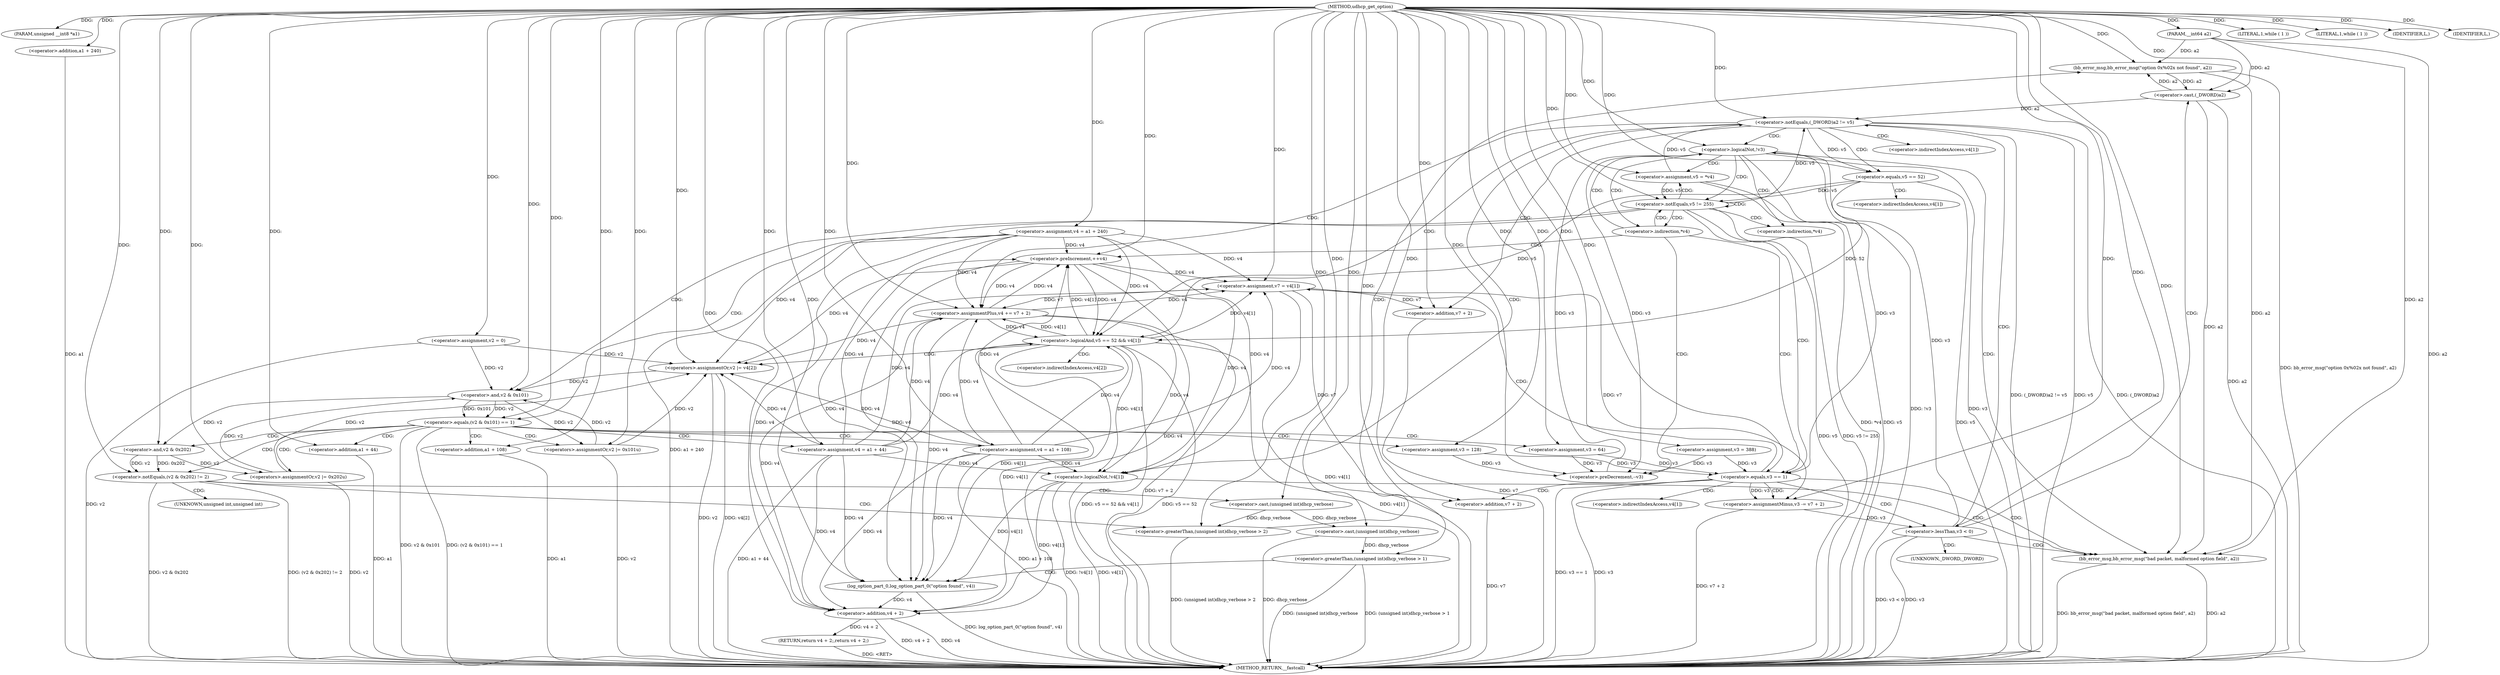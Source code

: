 digraph udhcp_get_option {  
"1000106" [label = "(METHOD,udhcp_get_option)" ]
"1000272" [label = "(METHOD_RETURN,__fastcall)" ]
"1000107" [label = "(PARAM,unsigned __int8 *a1)" ]
"1000108" [label = "(PARAM,__int64 a2)" ]
"1000115" [label = "(<operator>.assignment,v2 = 0)" ]
"1000118" [label = "(<operator>.assignment,v3 = 388)" ]
"1000121" [label = "(<operator>.assignment,v4 = a1 + 240)" ]
"1000123" [label = "(<operator>.addition,a1 + 240)" ]
"1000127" [label = "(LITERAL,1,while ( 1 ))" ]
"1000130" [label = "(LITERAL,1,while ( 1 ))" ]
"1000132" [label = "(<operator>.assignment,v5 = *v4)" ]
"1000140" [label = "(<operator>.preDecrement,--v3)" ]
"1000142" [label = "(<operator>.preIncrement,++v4)" ]
"1000146" [label = "(<operator>.logicalNot,!v3)" ]
"1000150" [label = "(<operator>.notEquals,v5 != 255)" ]
"1000155" [label = "(<operator>.equals,(v2 & 0x101) == 1)" ]
"1000156" [label = "(<operator>.and,v2 & 0x101)" ]
"1000161" [label = "(<operators>.assignmentOr,v2 |= 0x101u)" ]
"1000164" [label = "(<operator>.assignment,v4 = a1 + 108)" ]
"1000166" [label = "(<operator>.addition,a1 + 108)" ]
"1000169" [label = "(<operator>.assignment,v3 = 128)" ]
"1000175" [label = "(<operator>.notEquals,(v2 & 0x202) != 2)" ]
"1000176" [label = "(<operator>.and,v2 & 0x202)" ]
"1000182" [label = "(<operator>.greaterThan,(unsigned int)dhcp_verbose > 2)" ]
"1000183" [label = "(<operator>.cast,(unsigned int)dhcp_verbose)" ]
"1000187" [label = "(bb_error_msg,bb_error_msg(\"option 0x%02x not found\", a2))" ]
"1000190" [label = "(IDENTIFIER,L,)" ]
"1000191" [label = "(<operators>.assignmentOr,v2 |= 0x202u)" ]
"1000194" [label = "(<operator>.assignment,v4 = a1 + 44)" ]
"1000196" [label = "(<operator>.addition,a1 + 44)" ]
"1000199" [label = "(<operator>.assignment,v3 = 64)" ]
"1000203" [label = "(<operator>.equals,v3 == 1)" ]
"1000207" [label = "(<operator>.assignment,v7 = v4[1])" ]
"1000212" [label = "(<operator>.assignmentMinus,v3 -= v7 + 2)" ]
"1000214" [label = "(<operator>.addition,v7 + 2)" ]
"1000218" [label = "(<operator>.lessThan,v3 < 0)" ]
"1000223" [label = "(<operator>.notEquals,(_DWORD)a2 != v5)" ]
"1000224" [label = "(<operator>.cast,(_DWORD)a2)" ]
"1000230" [label = "(<operator>.logicalAnd,v5 == 52 && v4[1])" ]
"1000231" [label = "(<operator>.equals,v5 == 52)" ]
"1000237" [label = "(<operators>.assignmentOr,v2 |= v4[2])" ]
"1000242" [label = "(<operator>.assignmentPlus,v4 += v7 + 2)" ]
"1000244" [label = "(<operator>.addition,v7 + 2)" ]
"1000249" [label = "(<operator>.logicalNot,!v4[1])" ]
"1000255" [label = "(bb_error_msg,bb_error_msg(\"bad packet, malformed option field\", a2))" ]
"1000258" [label = "(IDENTIFIER,L,)" ]
"1000260" [label = "(<operator>.greaterThan,(unsigned int)dhcp_verbose > 1)" ]
"1000261" [label = "(<operator>.cast,(unsigned int)dhcp_verbose)" ]
"1000265" [label = "(log_option_part_0,log_option_part_0(\"option found\", v4))" ]
"1000268" [label = "(RETURN,return v4 + 2;,return v4 + 2;)" ]
"1000269" [label = "(<operator>.addition,v4 + 2)" ]
"1000134" [label = "(<operator>.indirection,*v4)" ]
"1000137" [label = "(<operator>.indirection,*v4)" ]
"1000184" [label = "(UNKNOWN,unsigned int,unsigned int)" ]
"1000209" [label = "(<operator>.indirectIndexAccess,v4[1])" ]
"1000225" [label = "(UNKNOWN,_DWORD,_DWORD)" ]
"1000234" [label = "(<operator>.indirectIndexAccess,v4[1])" ]
"1000239" [label = "(<operator>.indirectIndexAccess,v4[2])" ]
"1000250" [label = "(<operator>.indirectIndexAccess,v4[1])" ]
  "1000230" -> "1000272"  [ label = "DDG: v5 == 52 && v4[1]"] 
  "1000132" -> "1000272"  [ label = "DDG: *v4"] 
  "1000212" -> "1000272"  [ label = "DDG: v7 + 2"] 
  "1000249" -> "1000272"  [ label = "DDG: !v4[1]"] 
  "1000260" -> "1000272"  [ label = "DDG: (unsigned int)dhcp_verbose"] 
  "1000230" -> "1000272"  [ label = "DDG: v5 == 52"] 
  "1000191" -> "1000272"  [ label = "DDG: v2"] 
  "1000155" -> "1000272"  [ label = "DDG: v2 & 0x101"] 
  "1000187" -> "1000272"  [ label = "DDG: bb_error_msg(\"option 0x%02x not found\", a2)"] 
  "1000237" -> "1000272"  [ label = "DDG: v2"] 
  "1000260" -> "1000272"  [ label = "DDG: (unsigned int)dhcp_verbose > 1"] 
  "1000166" -> "1000272"  [ label = "DDG: a1"] 
  "1000218" -> "1000272"  [ label = "DDG: v3 < 0"] 
  "1000203" -> "1000272"  [ label = "DDG: v3 == 1"] 
  "1000223" -> "1000272"  [ label = "DDG: (_DWORD)a2 != v5"] 
  "1000237" -> "1000272"  [ label = "DDG: v4[2]"] 
  "1000164" -> "1000272"  [ label = "DDG: a1 + 108"] 
  "1000242" -> "1000272"  [ label = "DDG: v7 + 2"] 
  "1000269" -> "1000272"  [ label = "DDG: v4 + 2"] 
  "1000123" -> "1000272"  [ label = "DDG: a1"] 
  "1000265" -> "1000272"  [ label = "DDG: log_option_part_0(\"option found\", v4)"] 
  "1000230" -> "1000272"  [ label = "DDG: v4[1]"] 
  "1000269" -> "1000272"  [ label = "DDG: v4"] 
  "1000223" -> "1000272"  [ label = "DDG: v5"] 
  "1000224" -> "1000272"  [ label = "DDG: a2"] 
  "1000249" -> "1000272"  [ label = "DDG: v4[1]"] 
  "1000132" -> "1000272"  [ label = "DDG: v5"] 
  "1000223" -> "1000272"  [ label = "DDG: (_DWORD)a2"] 
  "1000150" -> "1000272"  [ label = "DDG: v5 != 255"] 
  "1000182" -> "1000272"  [ label = "DDG: (unsigned int)dhcp_verbose > 2"] 
  "1000146" -> "1000272"  [ label = "DDG: v3"] 
  "1000203" -> "1000272"  [ label = "DDG: v3"] 
  "1000155" -> "1000272"  [ label = "DDG: (v2 & 0x101) == 1"] 
  "1000115" -> "1000272"  [ label = "DDG: v2"] 
  "1000214" -> "1000272"  [ label = "DDG: v7"] 
  "1000261" -> "1000272"  [ label = "DDG: dhcp_verbose"] 
  "1000231" -> "1000272"  [ label = "DDG: v5"] 
  "1000255" -> "1000272"  [ label = "DDG: bb_error_msg(\"bad packet, malformed option field\", a2)"] 
  "1000255" -> "1000272"  [ label = "DDG: a2"] 
  "1000207" -> "1000272"  [ label = "DDG: v4[1]"] 
  "1000175" -> "1000272"  [ label = "DDG: v2 & 0x202"] 
  "1000194" -> "1000272"  [ label = "DDG: a1 + 44"] 
  "1000175" -> "1000272"  [ label = "DDG: (v2 & 0x202) != 2"] 
  "1000196" -> "1000272"  [ label = "DDG: a1"] 
  "1000146" -> "1000272"  [ label = "DDG: !v3"] 
  "1000244" -> "1000272"  [ label = "DDG: v7"] 
  "1000121" -> "1000272"  [ label = "DDG: a1 + 240"] 
  "1000108" -> "1000272"  [ label = "DDG: a2"] 
  "1000218" -> "1000272"  [ label = "DDG: v3"] 
  "1000161" -> "1000272"  [ label = "DDG: v2"] 
  "1000150" -> "1000272"  [ label = "DDG: v5"] 
  "1000268" -> "1000272"  [ label = "DDG: <RET>"] 
  "1000106" -> "1000107"  [ label = "DDG: "] 
  "1000106" -> "1000108"  [ label = "DDG: "] 
  "1000106" -> "1000115"  [ label = "DDG: "] 
  "1000106" -> "1000118"  [ label = "DDG: "] 
  "1000106" -> "1000121"  [ label = "DDG: "] 
  "1000106" -> "1000123"  [ label = "DDG: "] 
  "1000106" -> "1000127"  [ label = "DDG: "] 
  "1000106" -> "1000130"  [ label = "DDG: "] 
  "1000106" -> "1000132"  [ label = "DDG: "] 
  "1000199" -> "1000140"  [ label = "DDG: v3"] 
  "1000118" -> "1000140"  [ label = "DDG: v3"] 
  "1000146" -> "1000140"  [ label = "DDG: v3"] 
  "1000169" -> "1000140"  [ label = "DDG: v3"] 
  "1000106" -> "1000140"  [ label = "DDG: "] 
  "1000121" -> "1000142"  [ label = "DDG: v4"] 
  "1000230" -> "1000142"  [ label = "DDG: v4[1]"] 
  "1000194" -> "1000142"  [ label = "DDG: v4"] 
  "1000164" -> "1000142"  [ label = "DDG: v4"] 
  "1000242" -> "1000142"  [ label = "DDG: v4"] 
  "1000106" -> "1000142"  [ label = "DDG: "] 
  "1000140" -> "1000146"  [ label = "DDG: v3"] 
  "1000218" -> "1000146"  [ label = "DDG: v3"] 
  "1000106" -> "1000146"  [ label = "DDG: "] 
  "1000132" -> "1000150"  [ label = "DDG: v5"] 
  "1000231" -> "1000150"  [ label = "DDG: v5"] 
  "1000106" -> "1000150"  [ label = "DDG: "] 
  "1000156" -> "1000155"  [ label = "DDG: v2"] 
  "1000156" -> "1000155"  [ label = "DDG: 0x101"] 
  "1000115" -> "1000156"  [ label = "DDG: v2"] 
  "1000191" -> "1000156"  [ label = "DDG: v2"] 
  "1000237" -> "1000156"  [ label = "DDG: v2"] 
  "1000161" -> "1000156"  [ label = "DDG: v2"] 
  "1000106" -> "1000156"  [ label = "DDG: "] 
  "1000106" -> "1000155"  [ label = "DDG: "] 
  "1000106" -> "1000161"  [ label = "DDG: "] 
  "1000156" -> "1000161"  [ label = "DDG: v2"] 
  "1000106" -> "1000164"  [ label = "DDG: "] 
  "1000106" -> "1000166"  [ label = "DDG: "] 
  "1000106" -> "1000169"  [ label = "DDG: "] 
  "1000176" -> "1000175"  [ label = "DDG: v2"] 
  "1000176" -> "1000175"  [ label = "DDG: 0x202"] 
  "1000156" -> "1000176"  [ label = "DDG: v2"] 
  "1000106" -> "1000176"  [ label = "DDG: "] 
  "1000106" -> "1000175"  [ label = "DDG: "] 
  "1000183" -> "1000182"  [ label = "DDG: dhcp_verbose"] 
  "1000106" -> "1000183"  [ label = "DDG: "] 
  "1000106" -> "1000182"  [ label = "DDG: "] 
  "1000106" -> "1000187"  [ label = "DDG: "] 
  "1000224" -> "1000187"  [ label = "DDG: a2"] 
  "1000108" -> "1000187"  [ label = "DDG: a2"] 
  "1000106" -> "1000190"  [ label = "DDG: "] 
  "1000106" -> "1000191"  [ label = "DDG: "] 
  "1000176" -> "1000191"  [ label = "DDG: v2"] 
  "1000106" -> "1000194"  [ label = "DDG: "] 
  "1000106" -> "1000196"  [ label = "DDG: "] 
  "1000106" -> "1000199"  [ label = "DDG: "] 
  "1000199" -> "1000203"  [ label = "DDG: v3"] 
  "1000118" -> "1000203"  [ label = "DDG: v3"] 
  "1000146" -> "1000203"  [ label = "DDG: v3"] 
  "1000169" -> "1000203"  [ label = "DDG: v3"] 
  "1000106" -> "1000203"  [ label = "DDG: "] 
  "1000121" -> "1000207"  [ label = "DDG: v4"] 
  "1000230" -> "1000207"  [ label = "DDG: v4[1]"] 
  "1000194" -> "1000207"  [ label = "DDG: v4"] 
  "1000164" -> "1000207"  [ label = "DDG: v4"] 
  "1000242" -> "1000207"  [ label = "DDG: v4"] 
  "1000142" -> "1000207"  [ label = "DDG: v4"] 
  "1000106" -> "1000207"  [ label = "DDG: "] 
  "1000207" -> "1000212"  [ label = "DDG: v7"] 
  "1000106" -> "1000212"  [ label = "DDG: "] 
  "1000203" -> "1000212"  [ label = "DDG: v3"] 
  "1000207" -> "1000214"  [ label = "DDG: v7"] 
  "1000106" -> "1000214"  [ label = "DDG: "] 
  "1000212" -> "1000218"  [ label = "DDG: v3"] 
  "1000106" -> "1000218"  [ label = "DDG: "] 
  "1000224" -> "1000223"  [ label = "DDG: a2"] 
  "1000187" -> "1000224"  [ label = "DDG: a2"] 
  "1000108" -> "1000224"  [ label = "DDG: a2"] 
  "1000106" -> "1000224"  [ label = "DDG: "] 
  "1000132" -> "1000223"  [ label = "DDG: v5"] 
  "1000150" -> "1000223"  [ label = "DDG: v5"] 
  "1000106" -> "1000223"  [ label = "DDG: "] 
  "1000231" -> "1000230"  [ label = "DDG: v5"] 
  "1000231" -> "1000230"  [ label = "DDG: 52"] 
  "1000223" -> "1000231"  [ label = "DDG: v5"] 
  "1000106" -> "1000231"  [ label = "DDG: "] 
  "1000121" -> "1000230"  [ label = "DDG: v4"] 
  "1000194" -> "1000230"  [ label = "DDG: v4"] 
  "1000164" -> "1000230"  [ label = "DDG: v4"] 
  "1000242" -> "1000230"  [ label = "DDG: v4"] 
  "1000142" -> "1000230"  [ label = "DDG: v4"] 
  "1000121" -> "1000237"  [ label = "DDG: v4"] 
  "1000194" -> "1000237"  [ label = "DDG: v4"] 
  "1000164" -> "1000237"  [ label = "DDG: v4"] 
  "1000242" -> "1000237"  [ label = "DDG: v4"] 
  "1000142" -> "1000237"  [ label = "DDG: v4"] 
  "1000115" -> "1000237"  [ label = "DDG: v2"] 
  "1000191" -> "1000237"  [ label = "DDG: v2"] 
  "1000161" -> "1000237"  [ label = "DDG: v2"] 
  "1000106" -> "1000237"  [ label = "DDG: "] 
  "1000106" -> "1000242"  [ label = "DDG: "] 
  "1000207" -> "1000242"  [ label = "DDG: v7"] 
  "1000121" -> "1000242"  [ label = "DDG: v4"] 
  "1000230" -> "1000242"  [ label = "DDG: v4[1]"] 
  "1000194" -> "1000242"  [ label = "DDG: v4"] 
  "1000164" -> "1000242"  [ label = "DDG: v4"] 
  "1000142" -> "1000242"  [ label = "DDG: v4"] 
  "1000106" -> "1000244"  [ label = "DDG: "] 
  "1000207" -> "1000244"  [ label = "DDG: v7"] 
  "1000121" -> "1000249"  [ label = "DDG: v4"] 
  "1000194" -> "1000249"  [ label = "DDG: v4"] 
  "1000164" -> "1000249"  [ label = "DDG: v4"] 
  "1000242" -> "1000249"  [ label = "DDG: v4"] 
  "1000142" -> "1000249"  [ label = "DDG: v4"] 
  "1000230" -> "1000249"  [ label = "DDG: v4[1]"] 
  "1000106" -> "1000255"  [ label = "DDG: "] 
  "1000187" -> "1000255"  [ label = "DDG: a2"] 
  "1000224" -> "1000255"  [ label = "DDG: a2"] 
  "1000108" -> "1000255"  [ label = "DDG: a2"] 
  "1000106" -> "1000258"  [ label = "DDG: "] 
  "1000261" -> "1000260"  [ label = "DDG: dhcp_verbose"] 
  "1000183" -> "1000261"  [ label = "DDG: dhcp_verbose"] 
  "1000106" -> "1000261"  [ label = "DDG: "] 
  "1000106" -> "1000260"  [ label = "DDG: "] 
  "1000106" -> "1000265"  [ label = "DDG: "] 
  "1000121" -> "1000265"  [ label = "DDG: v4"] 
  "1000230" -> "1000265"  [ label = "DDG: v4[1]"] 
  "1000249" -> "1000265"  [ label = "DDG: v4[1]"] 
  "1000194" -> "1000265"  [ label = "DDG: v4"] 
  "1000164" -> "1000265"  [ label = "DDG: v4"] 
  "1000242" -> "1000265"  [ label = "DDG: v4"] 
  "1000142" -> "1000265"  [ label = "DDG: v4"] 
  "1000269" -> "1000268"  [ label = "DDG: v4 + 2"] 
  "1000121" -> "1000269"  [ label = "DDG: v4"] 
  "1000230" -> "1000269"  [ label = "DDG: v4[1]"] 
  "1000249" -> "1000269"  [ label = "DDG: v4[1]"] 
  "1000194" -> "1000269"  [ label = "DDG: v4"] 
  "1000164" -> "1000269"  [ label = "DDG: v4"] 
  "1000242" -> "1000269"  [ label = "DDG: v4"] 
  "1000265" -> "1000269"  [ label = "DDG: v4"] 
  "1000142" -> "1000269"  [ label = "DDG: v4"] 
  "1000106" -> "1000269"  [ label = "DDG: "] 
  "1000137" -> "1000142"  [ label = "CDG: "] 
  "1000137" -> "1000140"  [ label = "CDG: "] 
  "1000137" -> "1000146"  [ label = "CDG: "] 
  "1000137" -> "1000203"  [ label = "CDG: "] 
  "1000137" -> "1000150"  [ label = "CDG: "] 
  "1000146" -> "1000255"  [ label = "CDG: "] 
  "1000146" -> "1000137"  [ label = "CDG: "] 
  "1000146" -> "1000134"  [ label = "CDG: "] 
  "1000146" -> "1000132"  [ label = "CDG: "] 
  "1000146" -> "1000150"  [ label = "CDG: "] 
  "1000150" -> "1000203"  [ label = "CDG: "] 
  "1000150" -> "1000156"  [ label = "CDG: "] 
  "1000150" -> "1000155"  [ label = "CDG: "] 
  "1000150" -> "1000137"  [ label = "CDG: "] 
  "1000150" -> "1000134"  [ label = "CDG: "] 
  "1000150" -> "1000132"  [ label = "CDG: "] 
  "1000150" -> "1000150"  [ label = "CDG: "] 
  "1000155" -> "1000176"  [ label = "CDG: "] 
  "1000155" -> "1000175"  [ label = "CDG: "] 
  "1000155" -> "1000169"  [ label = "CDG: "] 
  "1000155" -> "1000166"  [ label = "CDG: "] 
  "1000155" -> "1000164"  [ label = "CDG: "] 
  "1000155" -> "1000161"  [ label = "CDG: "] 
  "1000155" -> "1000191"  [ label = "CDG: "] 
  "1000155" -> "1000199"  [ label = "CDG: "] 
  "1000155" -> "1000196"  [ label = "CDG: "] 
  "1000155" -> "1000194"  [ label = "CDG: "] 
  "1000175" -> "1000184"  [ label = "CDG: "] 
  "1000175" -> "1000183"  [ label = "CDG: "] 
  "1000175" -> "1000182"  [ label = "CDG: "] 
  "1000182" -> "1000187"  [ label = "CDG: "] 
  "1000203" -> "1000207"  [ label = "CDG: "] 
  "1000203" -> "1000218"  [ label = "CDG: "] 
  "1000203" -> "1000214"  [ label = "CDG: "] 
  "1000203" -> "1000212"  [ label = "CDG: "] 
  "1000203" -> "1000209"  [ label = "CDG: "] 
  "1000203" -> "1000255"  [ label = "CDG: "] 
  "1000218" -> "1000224"  [ label = "CDG: "] 
  "1000218" -> "1000223"  [ label = "CDG: "] 
  "1000218" -> "1000225"  [ label = "CDG: "] 
  "1000218" -> "1000255"  [ label = "CDG: "] 
  "1000223" -> "1000231"  [ label = "CDG: "] 
  "1000223" -> "1000230"  [ label = "CDG: "] 
  "1000223" -> "1000250"  [ label = "CDG: "] 
  "1000223" -> "1000249"  [ label = "CDG: "] 
  "1000223" -> "1000244"  [ label = "CDG: "] 
  "1000223" -> "1000242"  [ label = "CDG: "] 
  "1000223" -> "1000146"  [ label = "CDG: "] 
  "1000230" -> "1000239"  [ label = "CDG: "] 
  "1000230" -> "1000237"  [ label = "CDG: "] 
  "1000231" -> "1000234"  [ label = "CDG: "] 
  "1000249" -> "1000255"  [ label = "CDG: "] 
  "1000260" -> "1000265"  [ label = "CDG: "] 
}
